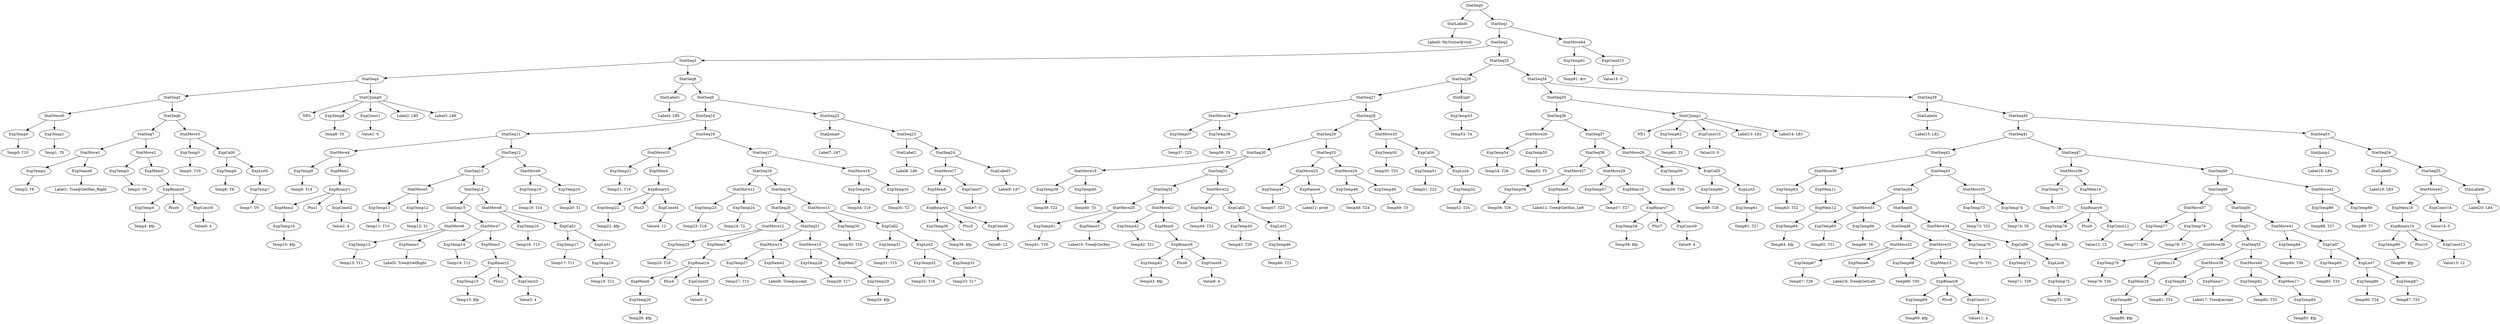digraph {
	ordering = out;
	StatMove44 -> ExpTemp91;
	StatMove44 -> ExpConst15;
	ExpTemp91 -> "Temp91: $rv";
	StatMove43 -> ExpMem18;
	StatMove43 -> ExpConst14;
	ExpMem18 -> ExpBinary10;
	ExpBinary10 -> ExpTemp90;
	ExpBinary10 -> Plus10;
	ExpBinary10 -> ExpConst13;
	ExpTemp90 -> "Temp90: $fp";
	ExpConst15 -> "Value15: 0";
	StatSeq54 -> StatLabel5;
	StatSeq54 -> StatSeq55;
	StatLabel5 -> "Label19: L83";
	StatSeq53 -> StatJump1;
	StatSeq53 -> StatSeq54;
	StatJump1 -> "Label18: L84";
	StatSeq40 -> StatSeq41;
	StatSeq40 -> StatSeq53;
	StatMove42 -> ExpTemp88;
	StatMove42 -> ExpTemp89;
	ExpTemp88 -> "Temp88: T37";
	StatSeq48 -> StatSeq49;
	StatSeq48 -> StatMove42;
	ExpCall7 -> ExpTemp85;
	ExpCall7 -> ExpList7;
	ExpTemp85 -> "Temp85: T33";
	ExpTemp84 -> "Temp84: T36";
	StatSeq50 -> StatSeq51;
	StatSeq50 -> StatMove41;
	ExpMem17 -> ExpTemp83;
	ExpTemp83 -> "Temp83: $fp";
	ExpName7 -> "Label17: Tree@accept";
	StatMove41 -> ExpTemp84;
	StatMove41 -> ExpCall7;
	StatSeq51 -> StatMove38;
	StatSeq51 -> StatSeq52;
	ExpMem15 -> ExpMem16;
	ExpTemp86 -> "Temp86: T34";
	ExpTemp79 -> "Temp79: T34";
	StatSeq49 -> StatMove37;
	StatSeq49 -> StatSeq50;
	StatMove37 -> ExpTemp77;
	StatMove37 -> ExpTemp78;
	ExpTemp82 -> "Temp82: T35";
	StatSeq47 -> StatMove36;
	StatSeq47 -> StatSeq48;
	ExpConst12 -> "Value12: 12";
	ExpBinary9 -> ExpTemp76;
	ExpBinary9 -> Plus9;
	ExpBinary9 -> ExpConst12;
	ExpTemp75 -> "Temp75: T37";
	StatMove35 -> ExpTemp73;
	StatMove35 -> ExpTemp74;
	ExpTemp73 -> "Temp73: T32";
	StatMove36 -> ExpTemp75;
	StatMove36 -> ExpMem14;
	StatSeq43 -> StatSeq44;
	StatSeq43 -> StatMove35;
	ExpCall6 -> ExpTemp71;
	ExpCall6 -> ExpList6;
	ExpTemp71 -> "Temp71: T29";
	ExpTemp70 -> "Temp70: T31";
	StatSeq45 -> StatSeq46;
	StatSeq45 -> StatMove34;
	StatMove33 -> ExpTemp68;
	StatMove33 -> ExpMem13;
	ExpTemp68 -> "Temp68: T30";
	ExpTemp29 -> "Temp29: $fp";
	StatMove13 -> ExpTemp27;
	StatMove13 -> ExpName2;
	StatSeq10 -> StatSeq11;
	StatSeq10 -> StatSeq16;
	ExpTemp26 -> "Temp26: $fp";
	StatMove39 -> ExpTemp81;
	StatMove39 -> ExpName7;
	ExpTemp41 -> "Temp41: T20";
	ExpTemp25 -> "Temp25: T16";
	ExpMem6 -> ExpTemp26;
	StatSeq16 -> StatMove10;
	StatSeq16 -> StatSeq17;
	ExpTemp81 -> "Temp81: T33";
	StatSeq7 -> StatMove1;
	StatSeq7 -> StatMove2;
	StatSeq21 -> StatMove13;
	StatSeq21 -> StatMove14;
	ExpConst4 -> "Value4: 12";
	ExpConst11 -> "Value11: 4";
	ExpTemp47 -> "Temp47: T23";
	ExpMem4 -> ExpBinary3;
	StatMove10 -> ExpTemp21;
	StatMove10 -> ExpMem4;
	StatSeq39 -> StatLabel4;
	StatSeq39 -> StatSeq40;
	ExpTemp20 -> "Temp20: T1";
	ExpTemp77 -> "Temp77: T36";
	ExpName0 -> "Label1: Tree@GetHas_Right";
	ExpConst8 -> "Value8: 4";
	ExpTemp48 -> "Temp48: T24";
	ExpTemp87 -> "Temp87: T35";
	ExpTemp32 -> "Temp32: T16";
	ExpCall1 -> ExpTemp17;
	ExpCall1 -> ExpList1;
	ExpTemp23 -> "Temp23: T18";
	StatSeq13 -> StatMove5;
	StatSeq13 -> StatSeq14;
	ExpTemp16 -> "Temp16: T13";
	StatSeq52 -> StatMove39;
	StatSeq52 -> StatMove40;
	ExpMem3 -> ExpBinary2;
	ExpTemp30 -> "Temp30: T18";
	ExpTemp17 -> "Temp17: T11";
	ExpConst3 -> "Value3: 4";
	ExpTemp15 -> "Temp15: $fp";
	StatLabel6 -> "Label20: L84";
	ExpTemp76 -> "Temp76: $fp";
	ExpTemp14 -> "Temp14: T12";
	StatMove12 -> ExpTemp25;
	StatMove12 -> ExpMem5;
	ExpList2 -> ExpTemp32;
	ExpList2 -> ExpTemp33;
	ExpTemp72 -> "Temp72: T30";
	StatMove15 -> ExpTemp30;
	StatMove15 -> ExpCall2;
	StatSeq41 -> StatSeq42;
	StatSeq41 -> StatSeq47;
	StatSeq18 -> StatMove11;
	StatSeq18 -> StatSeq19;
	StatLabel3 -> "Label9: L87";
	ExpTemp11 -> "Temp11: T13";
	ExpMem14 -> ExpBinary9;
	StatSeq31 -> StatSeq32;
	StatSeq31 -> StatMove22;
	StatSeq0 -> StatLabel0;
	StatSeq0 -> StatSeq1;
	ExpTemp39 -> "Temp39: T22";
	ExpTemp1 -> "Temp1: T0";
	ExpBinary4 -> ExpMem6;
	ExpBinary4 -> Plus4;
	ExpBinary4 -> ExpConst5;
	ExpList1 -> ExpTemp18;
	StatMove29 -> ExpTemp59;
	StatMove29 -> ExpCall5;
	ExpTemp65 -> "Temp65: T31";
	StatMove9 -> ExpTemp19;
	StatMove9 -> ExpTemp20;
	StatMove4 -> ExpTemp9;
	StatMove4 -> ExpMem1;
	StatMove5 -> ExpTemp11;
	StatMove5 -> ExpTemp12;
	StatLabel2 -> "Label8: L86";
	ExpTemp22 -> "Temp22: $fp";
	StatMove27 -> ExpTemp56;
	StatMove27 -> ExpName5;
	ExpConst14 -> "Value14: 0";
	ExpConst9 -> "Value9: 4";
	ExpConst0 -> "Value0: 4";
	StatMove38 -> ExpTemp79;
	StatMove38 -> ExpMem15;
	ExpBinary0 -> ExpTemp4;
	ExpBinary0 -> Plus0;
	ExpBinary0 -> ExpConst0;
	StatMove14 -> ExpTemp28;
	StatMove14 -> ExpMem7;
	StatSeq35 -> StatSeq36;
	StatSeq35 -> StatCJump1;
	ExpCall0 -> ExpTemp6;
	ExpCall0 -> ExpList0;
	ExpTemp89 -> "Temp89: T7";
	ExpTemp27 -> "Temp27: T15";
	ExpList4 -> ExpTemp52;
	StatLabel1 -> "Label4: L85";
	ExpTemp12 -> "Temp12: T1";
	ExpTemp35 -> "Temp35: T2";
	StatMove23 -> ExpTemp47;
	StatMove23 -> ExpName4;
	ExpTemp33 -> "Temp33: T17";
	StatSeq20 -> StatMove12;
	StatSeq20 -> StatSeq21;
	StatMove30 -> ExpTemp63;
	StatMove30 -> ExpMem11;
	StatSeq12 -> StatSeq13;
	StatSeq12 -> StatMove9;
	ExpTemp4 -> "Temp4: $fp";
	StatMove17 -> ExpMem8;
	StatMove17 -> ExpConst7;
	StatSeq8 -> StatLabel1;
	StatSeq8 -> StatSeq9;
	ExpTemp28 -> "Temp28: T17";
	StatSeq32 -> StatMove20;
	StatSeq32 -> StatMove21;
	StatMove8 -> ExpTemp16;
	StatMove8 -> ExpCall1;
	StatMove34 -> ExpTemp70;
	StatMove34 -> ExpCall6;
	ExpTemp59 -> "Temp59: T28";
	StatMove0 -> ExpTemp0;
	StatMove0 -> ExpTemp1;
	StatSeq44 -> StatMove31;
	StatSeq44 -> StatSeq45;
	ExpMem5 -> ExpBinary4;
	ExpMem16 -> ExpTemp80;
	ExpBinary2 -> ExpTemp15;
	ExpBinary2 -> Plus2;
	ExpBinary2 -> ExpConst3;
	ExpTemp74 -> "Temp74: T6";
	StatLabel0 -> "Label0: MyVisitor@visit";
	ExpTemp53 -> "Temp53: T4";
	ExpTemp19 -> "Temp19: T14";
	StatSeq17 -> StatSeq18;
	StatSeq17 -> StatMove16;
	StatSeq1 -> StatSeq2;
	StatSeq1 -> StatMove44;
	StatSeq30 -> StatMove19;
	StatSeq30 -> StatSeq31;
	ExpName2 -> "Label6: Tree@accept";
	StatMove2 -> ExpTemp3;
	StatMove2 -> ExpMem0;
	ExpTemp54 -> "Temp54: T28";
	ExpTemp51 -> "Temp51: T23";
	ExpTemp10 -> "Temp10: $fp";
	ExpMem10 -> ExpBinary7;
	StatSeq5 -> StatMove0;
	StatSeq5 -> StatSeq6;
	ExpTemp21 -> "Temp21: T19";
	ExpConst7 -> "Value7: 0";
	ExpTemp18 -> "Temp18: T12";
	ExpTemp8 -> "Temp8: T0";
	StatMove7 -> ExpTemp14;
	StatMove7 -> ExpMem3;
	ExpTemp7 -> "Temp7: T9";
	StatCJump0 -> NE0;
	StatCJump0 -> ExpTemp8;
	StatCJump0 -> ExpConst1;
	StatCJump0 -> "Label2: L85";
	StatCJump0 -> "Label3: L86";
	ExpList0 -> ExpTemp7;
	StatMove1 -> ExpTemp2;
	StatMove1 -> ExpName0;
	ExpConst1 -> "Value1: 0";
	ExpTemp45 -> "Temp45: T20";
	StatSeq33 -> StatMove23;
	StatSeq33 -> StatMove24;
	StatSeq15 -> StatMove6;
	StatSeq15 -> StatMove7;
	StatSeq3 -> StatSeq4;
	StatSeq3 -> StatSeq8;
	StatMove40 -> ExpTemp82;
	StatMove40 -> ExpMem17;
	ExpCall4 -> ExpTemp51;
	ExpCall4 -> ExpList4;
	ExpBinary1 -> ExpMem2;
	ExpBinary1 -> Plus1;
	ExpBinary1 -> ExpConst2;
	ExpConst10 -> "Value10: 0";
	StatMove31 -> ExpTemp65;
	StatMove31 -> ExpTemp66;
	ExpCall2 -> ExpTemp31;
	ExpCall2 -> ExpList2;
	ExpConst2 -> "Value2: 4";
	ExpTemp2 -> "Temp2: T8";
	StatExp0 -> ExpTemp53;
	ExpTemp58 -> "Temp58: $fp";
	ExpMem1 -> ExpBinary1;
	ExpMem2 -> ExpTemp10;
	StatSeq11 -> StatMove4;
	StatSeq11 -> StatSeq12;
	StatSeq42 -> StatMove30;
	StatSeq42 -> StatSeq43;
	ExpTemp13 -> "Temp13: T11";
	StatSeq37 -> StatSeq38;
	StatSeq37 -> StatMove29;
	ExpTemp3 -> "Temp3: T9";
	ExpTemp6 -> "Temp6: T8";
	StatMove6 -> ExpTemp13;
	StatMove6 -> ExpName1;
	ExpTemp80 -> "Temp80: $fp";
	StatMove32 -> ExpTemp67;
	StatMove32 -> ExpName6;
	StatMove22 -> ExpTemp44;
	StatMove22 -> ExpCall3;
	ExpBinary8 -> ExpTemp69;
	ExpBinary8 -> Plus8;
	ExpBinary8 -> ExpConst11;
	ExpConst5 -> "Value5: 4";
	StatSeq26 -> StatSeq27;
	StatSeq26 -> StatExp0;
	ExpMem13 -> ExpBinary8;
	StatSeq14 -> StatSeq15;
	StatSeq14 -> StatMove8;
	ExpName1 -> "Label5: Tree@GetRight";
	ExpTemp34 -> "Temp34: T19";
	StatMove16 -> ExpTemp34;
	StatMove16 -> ExpTemp35;
	ExpTemp49 -> "Temp49: T3";
	ExpMem12 -> ExpTemp64;
	StatSeq9 -> StatSeq10;
	StatSeq9 -> StatSeq22;
	StatJump0 -> "Label7: L87";
	StatMove11 -> ExpTemp23;
	StatMove11 -> ExpTemp24;
	ExpTemp44 -> "Temp44: T22";
	StatSeq19 -> StatSeq20;
	StatSeq19 -> StatMove15;
	StatSeq22 -> StatJump0;
	StatSeq22 -> StatSeq23;
	StatSeq23 -> StatLabel2;
	StatSeq23 -> StatSeq24;
	StatLabel4 -> "Label15: L82";
	ExpTemp66 -> "Temp66: T6";
	ExpMem0 -> ExpBinary0;
	StatSeq4 -> StatSeq5;
	StatSeq4 -> StatCJump0;
	ExpTemp36 -> "Temp36: $fp";
	ExpTemp78 -> "Temp78: T7";
	ExpTemp43 -> "Temp43: $fp";
	ExpMem9 -> ExpBinary6;
	ExpConst6 -> "Value6: 12";
	StatSeq6 -> StatSeq7;
	StatSeq6 -> StatMove3;
	ExpMem8 -> ExpBinary5;
	StatSeq46 -> StatMove32;
	StatSeq46 -> StatMove33;
	StatSeq24 -> StatMove17;
	StatSeq24 -> StatLabel3;
	ExpTemp50 -> "Temp50: T25";
	StatSeq2 -> StatSeq3;
	StatSeq2 -> StatSeq25;
	ExpTemp69 -> "Temp69: $fp";
	ExpTemp37 -> "Temp37: T25";
	StatMove18 -> ExpTemp37;
	StatMove18 -> ExpTemp38;
	ExpName6 -> "Label16: Tree@GetLeft";
	ExpTemp38 -> "Temp38: T4";
	ExpTemp9 -> "Temp9: T14";
	StatSeq27 -> StatMove18;
	StatSeq27 -> StatSeq28;
	ExpTemp67 -> "Temp67: T29";
	ExpBinary3 -> ExpTemp22;
	ExpBinary3 -> Plus3;
	ExpBinary3 -> ExpConst4;
	ExpTemp40 -> "Temp40: T3";
	StatSeq34 -> StatSeq35;
	StatSeq34 -> StatSeq39;
	StatMove20 -> ExpTemp41;
	StatMove20 -> ExpName3;
	ExpList6 -> ExpTemp72;
	ExpName3 -> "Label10: Tree@GetKey";
	StatMove28 -> ExpTemp57;
	StatMove28 -> ExpMem10;
	ExpTemp42 -> "Temp42: T21";
	StatMove25 -> ExpTemp50;
	StatMove25 -> ExpCall4;
	StatMove21 -> ExpTemp42;
	StatMove21 -> ExpMem9;
	ExpBinary6 -> ExpTemp43;
	ExpBinary6 -> Plus6;
	ExpBinary6 -> ExpConst8;
	StatMove24 -> ExpTemp48;
	StatMove24 -> ExpTemp49;
	ExpCall3 -> ExpTemp45;
	ExpCall3 -> ExpList3;
	StatCJump1 -> NE1;
	StatCJump1 -> ExpTemp62;
	StatCJump1 -> ExpConst10;
	StatCJump1 -> "Label13: L82";
	StatCJump1 -> "Label14: L83";
	ExpConst13 -> "Value13: 12";
	ExpMem7 -> ExpTemp29;
	ExpTemp46 -> "Temp46: T21";
	ExpTemp60 -> "Temp60: T26";
	ExpList3 -> ExpTemp46;
	StatSeq29 -> StatSeq30;
	StatSeq29 -> StatSeq33;
	ExpName4 -> "Label11: print";
	StatSeq28 -> StatSeq29;
	StatSeq28 -> StatMove25;
	ExpTemp52 -> "Temp52: T24";
	StatMove3 -> ExpTemp5;
	StatMove3 -> ExpCall0;
	StatSeq25 -> StatSeq26;
	StatSeq25 -> StatSeq34;
	ExpTemp55 -> "Temp55: T5";
	ExpMem11 -> ExpMem12;
	StatMove26 -> ExpTemp54;
	StatMove26 -> ExpTemp55;
	StatSeq36 -> StatMove26;
	StatSeq36 -> StatSeq37;
	ExpTemp56 -> "Temp56: T26";
	ExpName5 -> "Label12: Tree@GetHas_Left";
	StatSeq38 -> StatMove27;
	StatSeq38 -> StatMove28;
	ExpTemp24 -> "Temp24: T2";
	ExpTemp31 -> "Temp31: T15";
	ExpList5 -> ExpTemp61;
	StatSeq55 -> StatMove43;
	StatSeq55 -> StatLabel6;
	ExpTemp5 -> "Temp5: T10";
	ExpTemp57 -> "Temp57: T27";
	ExpBinary5 -> ExpTemp36;
	ExpBinary5 -> Plus5;
	ExpBinary5 -> ExpConst6;
	ExpBinary7 -> ExpTemp58;
	ExpBinary7 -> Plus7;
	ExpBinary7 -> ExpConst9;
	ExpCall5 -> ExpTemp60;
	ExpCall5 -> ExpList5;
	StatMove19 -> ExpTemp39;
	StatMove19 -> ExpTemp40;
	ExpTemp0 -> "Temp0: T10";
	ExpTemp61 -> "Temp61: T27";
	ExpTemp62 -> "Temp62: T5";
	ExpList7 -> ExpTemp86;
	ExpList7 -> ExpTemp87;
	ExpTemp63 -> "Temp63: T32";
	ExpTemp64 -> "Temp64: $fp";
}

